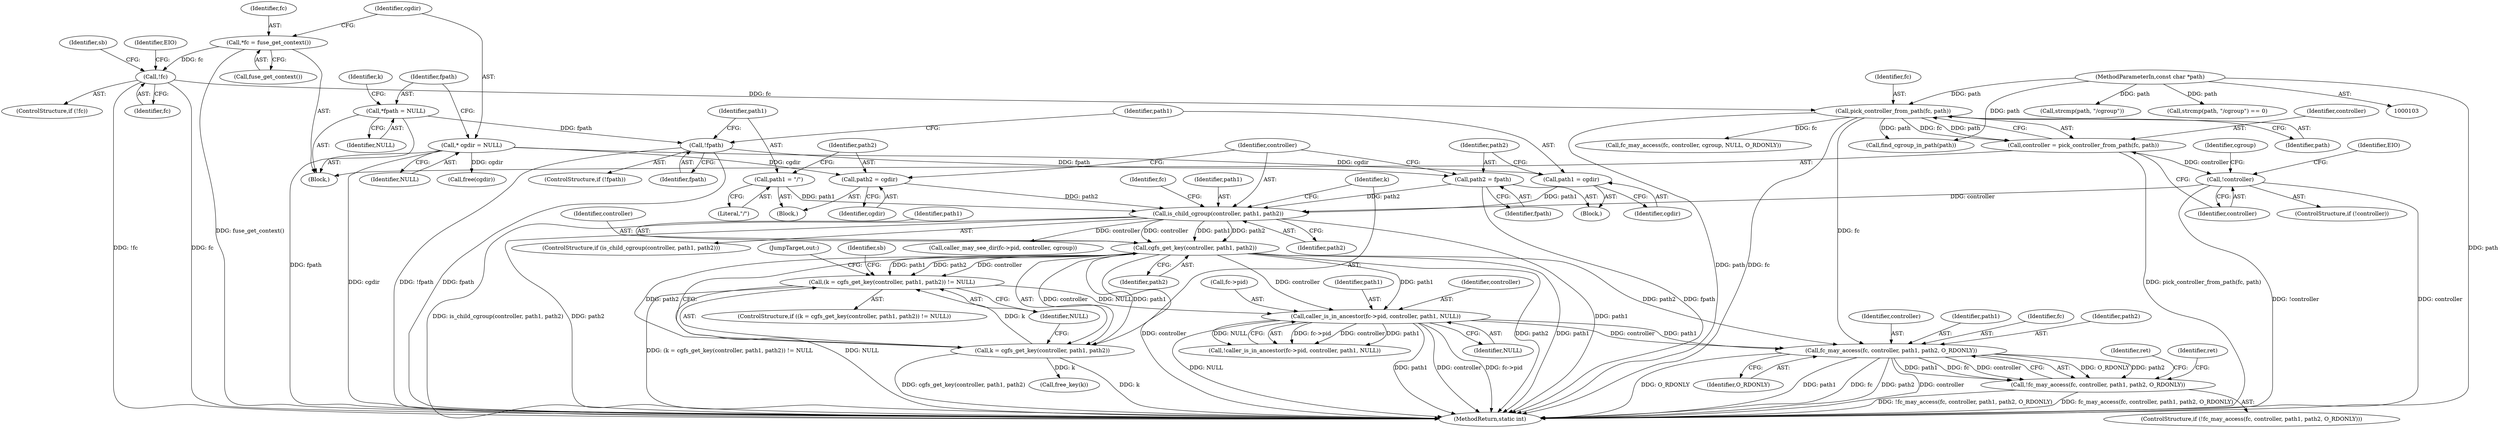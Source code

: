 digraph "0_lxcfs_a8b6c3e0537e90fba3c55910fd1b7229d54a60a7_0@pointer" {
"1000437" [label="(Call,fc_may_access(fc, controller, path1, path2, O_RDONLY))"];
"1000207" [label="(Call,pick_controller_from_path(fc, path))"];
"1000137" [label="(Call,!fc)"];
"1000109" [label="(Call,*fc = fuse_get_context())"];
"1000104" [label="(MethodParameterIn,const char *path)"];
"1000422" [label="(Call,caller_is_in_ancestor(fc->pid, controller, path1, NULL))"];
"1000379" [label="(Call,cgfs_get_key(controller, path1, path2))"];
"1000263" [label="(Call,is_child_cgroup(controller, path1, path2))"];
"1000211" [label="(Call,!controller)"];
"1000205" [label="(Call,controller = pick_controller_from_path(fc, path))"];
"1000256" [label="(Call,path1 = cgdir)"];
"1000113" [label="(Call,* cgdir = NULL)"];
"1000248" [label="(Call,path1 = \"/\")"];
"1000259" [label="(Call,path2 = fpath)"];
"1000245" [label="(Call,!fpath)"];
"1000117" [label="(Call,*fpath = NULL)"];
"1000251" [label="(Call,path2 = cgdir)"];
"1000376" [label="(Call,(k = cgfs_get_key(controller, path1, path2)) != NULL)"];
"1000377" [label="(Call,k = cgfs_get_key(controller, path1, path2))"];
"1000436" [label="(Call,!fc_may_access(fc, controller, path1, path2, O_RDONLY))"];
"1000421" [label="(Call,!caller_is_in_ancestor(fc->pid, controller, path1, NULL))"];
"1000439" [label="(Identifier,controller)"];
"1000381" [label="(Identifier,path1)"];
"1000266" [label="(Identifier,path2)"];
"1000262" [label="(ControlStructure,if (is_child_cgroup(controller, path1, path2)))"];
"1000205" [label="(Call,controller = pick_controller_from_path(fc, path))"];
"1000310" [label="(Call,fc_may_access(fc, controller, cgroup, NULL, O_RDONLY))"];
"1000109" [label="(Call,*fc = fuse_get_context())"];
"1000186" [label="(Call,strcmp(path, \"/cgroup\"))"];
"1000445" [label="(Identifier,ret)"];
"1000426" [label="(Identifier,controller)"];
"1000257" [label="(Identifier,path1)"];
"1000208" [label="(Identifier,fc)"];
"1000110" [label="(Identifier,fc)"];
"1000270" [label="(Call,caller_may_see_dir(fc->pid, controller, cgroup))"];
"1000119" [label="(Identifier,NULL)"];
"1000440" [label="(Identifier,path1)"];
"1000211" [label="(Call,!controller)"];
"1000256" [label="(Call,path1 = cgdir)"];
"1000435" [label="(ControlStructure,if (!fc_may_access(fc, controller, path1, path2, O_RDONLY)))"];
"1000143" [label="(Identifier,sb)"];
"1000250" [label="(Literal,\"/\")"];
"1000258" [label="(Identifier,cgdir)"];
"1000375" [label="(ControlStructure,if ((k = cgfs_get_key(controller, path1, path2)) != NULL))"];
"1000457" [label="(MethodReturn,static int)"];
"1000263" [label="(Call,is_child_cgroup(controller, path1, path2))"];
"1000377" [label="(Call,k = cgfs_get_key(controller, path1, path2))"];
"1000255" [label="(Block,)"];
"1000382" [label="(Identifier,path2)"];
"1000450" [label="(Identifier,ret)"];
"1000246" [label="(Identifier,fpath)"];
"1000113" [label="(Call,* cgdir = NULL)"];
"1000380" [label="(Identifier,controller)"];
"1000387" [label="(Identifier,sb)"];
"1000185" [label="(Call,strcmp(path, \"/cgroup\") == 0)"];
"1000249" [label="(Identifier,path1)"];
"1000137" [label="(Call,!fc)"];
"1000117" [label="(Call,*fpath = NULL)"];
"1000111" [label="(Call,fuse_get_context())"];
"1000217" [label="(Identifier,cgroup)"];
"1000215" [label="(Identifier,EIO)"];
"1000104" [label="(MethodParameterIn,const char *path)"];
"1000453" [label="(Call,free(cgdir))"];
"1000437" [label="(Call,fc_may_access(fc, controller, path1, path2, O_RDONLY))"];
"1000244" [label="(ControlStructure,if (!fpath))"];
"1000452" [label="(JumpTarget,out:)"];
"1000423" [label="(Call,fc->pid)"];
"1000248" [label="(Call,path1 = \"/\")"];
"1000114" [label="(Identifier,cgdir)"];
"1000124" [label="(Identifier,k)"];
"1000138" [label="(Identifier,fc)"];
"1000272" [label="(Identifier,fc)"];
"1000261" [label="(Identifier,fpath)"];
"1000379" [label="(Call,cgfs_get_key(controller, path1, path2))"];
"1000251" [label="(Call,path2 = cgdir)"];
"1000206" [label="(Identifier,controller)"];
"1000115" [label="(Identifier,NULL)"];
"1000210" [label="(ControlStructure,if (!controller))"];
"1000264" [label="(Identifier,controller)"];
"1000253" [label="(Identifier,cgdir)"];
"1000265" [label="(Identifier,path1)"];
"1000245" [label="(Call,!fpath)"];
"1000383" [label="(Identifier,NULL)"];
"1000209" [label="(Identifier,path)"];
"1000442" [label="(Identifier,O_RDONLY)"];
"1000136" [label="(ControlStructure,if (!fc))"];
"1000438" [label="(Identifier,fc)"];
"1000441" [label="(Identifier,path2)"];
"1000252" [label="(Identifier,path2)"];
"1000212" [label="(Identifier,controller)"];
"1000422" [label="(Call,caller_is_in_ancestor(fc->pid, controller, path1, NULL))"];
"1000378" [label="(Identifier,k)"];
"1000427" [label="(Identifier,path1)"];
"1000218" [label="(Call,find_cgroup_in_path(path))"];
"1000207" [label="(Call,pick_controller_from_path(fc, path))"];
"1000418" [label="(Call,free_key(k))"];
"1000118" [label="(Identifier,fpath)"];
"1000141" [label="(Identifier,EIO)"];
"1000247" [label="(Block,)"];
"1000259" [label="(Call,path2 = fpath)"];
"1000428" [label="(Identifier,NULL)"];
"1000106" [label="(Block,)"];
"1000436" [label="(Call,!fc_may_access(fc, controller, path1, path2, O_RDONLY))"];
"1000260" [label="(Identifier,path2)"];
"1000376" [label="(Call,(k = cgfs_get_key(controller, path1, path2)) != NULL)"];
"1000437" -> "1000436"  [label="AST: "];
"1000437" -> "1000442"  [label="CFG: "];
"1000438" -> "1000437"  [label="AST: "];
"1000439" -> "1000437"  [label="AST: "];
"1000440" -> "1000437"  [label="AST: "];
"1000441" -> "1000437"  [label="AST: "];
"1000442" -> "1000437"  [label="AST: "];
"1000436" -> "1000437"  [label="CFG: "];
"1000437" -> "1000457"  [label="DDG: O_RDONLY"];
"1000437" -> "1000457"  [label="DDG: path1"];
"1000437" -> "1000457"  [label="DDG: fc"];
"1000437" -> "1000457"  [label="DDG: path2"];
"1000437" -> "1000457"  [label="DDG: controller"];
"1000437" -> "1000436"  [label="DDG: O_RDONLY"];
"1000437" -> "1000436"  [label="DDG: path2"];
"1000437" -> "1000436"  [label="DDG: path1"];
"1000437" -> "1000436"  [label="DDG: fc"];
"1000437" -> "1000436"  [label="DDG: controller"];
"1000207" -> "1000437"  [label="DDG: fc"];
"1000422" -> "1000437"  [label="DDG: controller"];
"1000422" -> "1000437"  [label="DDG: path1"];
"1000379" -> "1000437"  [label="DDG: path2"];
"1000207" -> "1000205"  [label="AST: "];
"1000207" -> "1000209"  [label="CFG: "];
"1000208" -> "1000207"  [label="AST: "];
"1000209" -> "1000207"  [label="AST: "];
"1000205" -> "1000207"  [label="CFG: "];
"1000207" -> "1000457"  [label="DDG: path"];
"1000207" -> "1000457"  [label="DDG: fc"];
"1000207" -> "1000205"  [label="DDG: fc"];
"1000207" -> "1000205"  [label="DDG: path"];
"1000137" -> "1000207"  [label="DDG: fc"];
"1000104" -> "1000207"  [label="DDG: path"];
"1000207" -> "1000218"  [label="DDG: path"];
"1000207" -> "1000310"  [label="DDG: fc"];
"1000137" -> "1000136"  [label="AST: "];
"1000137" -> "1000138"  [label="CFG: "];
"1000138" -> "1000137"  [label="AST: "];
"1000141" -> "1000137"  [label="CFG: "];
"1000143" -> "1000137"  [label="CFG: "];
"1000137" -> "1000457"  [label="DDG: fc"];
"1000137" -> "1000457"  [label="DDG: !fc"];
"1000109" -> "1000137"  [label="DDG: fc"];
"1000109" -> "1000106"  [label="AST: "];
"1000109" -> "1000111"  [label="CFG: "];
"1000110" -> "1000109"  [label="AST: "];
"1000111" -> "1000109"  [label="AST: "];
"1000114" -> "1000109"  [label="CFG: "];
"1000109" -> "1000457"  [label="DDG: fuse_get_context()"];
"1000104" -> "1000103"  [label="AST: "];
"1000104" -> "1000457"  [label="DDG: path"];
"1000104" -> "1000185"  [label="DDG: path"];
"1000104" -> "1000186"  [label="DDG: path"];
"1000104" -> "1000218"  [label="DDG: path"];
"1000422" -> "1000421"  [label="AST: "];
"1000422" -> "1000428"  [label="CFG: "];
"1000423" -> "1000422"  [label="AST: "];
"1000426" -> "1000422"  [label="AST: "];
"1000427" -> "1000422"  [label="AST: "];
"1000428" -> "1000422"  [label="AST: "];
"1000421" -> "1000422"  [label="CFG: "];
"1000422" -> "1000457"  [label="DDG: NULL"];
"1000422" -> "1000457"  [label="DDG: path1"];
"1000422" -> "1000457"  [label="DDG: controller"];
"1000422" -> "1000457"  [label="DDG: fc->pid"];
"1000422" -> "1000421"  [label="DDG: fc->pid"];
"1000422" -> "1000421"  [label="DDG: controller"];
"1000422" -> "1000421"  [label="DDG: path1"];
"1000422" -> "1000421"  [label="DDG: NULL"];
"1000379" -> "1000422"  [label="DDG: controller"];
"1000379" -> "1000422"  [label="DDG: path1"];
"1000376" -> "1000422"  [label="DDG: NULL"];
"1000379" -> "1000377"  [label="AST: "];
"1000379" -> "1000382"  [label="CFG: "];
"1000380" -> "1000379"  [label="AST: "];
"1000381" -> "1000379"  [label="AST: "];
"1000382" -> "1000379"  [label="AST: "];
"1000377" -> "1000379"  [label="CFG: "];
"1000379" -> "1000457"  [label="DDG: controller"];
"1000379" -> "1000457"  [label="DDG: path2"];
"1000379" -> "1000457"  [label="DDG: path1"];
"1000379" -> "1000376"  [label="DDG: controller"];
"1000379" -> "1000376"  [label="DDG: path1"];
"1000379" -> "1000376"  [label="DDG: path2"];
"1000379" -> "1000377"  [label="DDG: controller"];
"1000379" -> "1000377"  [label="DDG: path1"];
"1000379" -> "1000377"  [label="DDG: path2"];
"1000263" -> "1000379"  [label="DDG: controller"];
"1000263" -> "1000379"  [label="DDG: path1"];
"1000263" -> "1000379"  [label="DDG: path2"];
"1000263" -> "1000262"  [label="AST: "];
"1000263" -> "1000266"  [label="CFG: "];
"1000264" -> "1000263"  [label="AST: "];
"1000265" -> "1000263"  [label="AST: "];
"1000266" -> "1000263"  [label="AST: "];
"1000272" -> "1000263"  [label="CFG: "];
"1000378" -> "1000263"  [label="CFG: "];
"1000263" -> "1000457"  [label="DDG: path1"];
"1000263" -> "1000457"  [label="DDG: is_child_cgroup(controller, path1, path2)"];
"1000263" -> "1000457"  [label="DDG: path2"];
"1000211" -> "1000263"  [label="DDG: controller"];
"1000256" -> "1000263"  [label="DDG: path1"];
"1000248" -> "1000263"  [label="DDG: path1"];
"1000259" -> "1000263"  [label="DDG: path2"];
"1000251" -> "1000263"  [label="DDG: path2"];
"1000263" -> "1000270"  [label="DDG: controller"];
"1000211" -> "1000210"  [label="AST: "];
"1000211" -> "1000212"  [label="CFG: "];
"1000212" -> "1000211"  [label="AST: "];
"1000215" -> "1000211"  [label="CFG: "];
"1000217" -> "1000211"  [label="CFG: "];
"1000211" -> "1000457"  [label="DDG: controller"];
"1000211" -> "1000457"  [label="DDG: !controller"];
"1000205" -> "1000211"  [label="DDG: controller"];
"1000205" -> "1000106"  [label="AST: "];
"1000206" -> "1000205"  [label="AST: "];
"1000212" -> "1000205"  [label="CFG: "];
"1000205" -> "1000457"  [label="DDG: pick_controller_from_path(fc, path)"];
"1000256" -> "1000255"  [label="AST: "];
"1000256" -> "1000258"  [label="CFG: "];
"1000257" -> "1000256"  [label="AST: "];
"1000258" -> "1000256"  [label="AST: "];
"1000260" -> "1000256"  [label="CFG: "];
"1000113" -> "1000256"  [label="DDG: cgdir"];
"1000113" -> "1000106"  [label="AST: "];
"1000113" -> "1000115"  [label="CFG: "];
"1000114" -> "1000113"  [label="AST: "];
"1000115" -> "1000113"  [label="AST: "];
"1000118" -> "1000113"  [label="CFG: "];
"1000113" -> "1000457"  [label="DDG: cgdir"];
"1000113" -> "1000251"  [label="DDG: cgdir"];
"1000113" -> "1000453"  [label="DDG: cgdir"];
"1000248" -> "1000247"  [label="AST: "];
"1000248" -> "1000250"  [label="CFG: "];
"1000249" -> "1000248"  [label="AST: "];
"1000250" -> "1000248"  [label="AST: "];
"1000252" -> "1000248"  [label="CFG: "];
"1000259" -> "1000255"  [label="AST: "];
"1000259" -> "1000261"  [label="CFG: "];
"1000260" -> "1000259"  [label="AST: "];
"1000261" -> "1000259"  [label="AST: "];
"1000264" -> "1000259"  [label="CFG: "];
"1000259" -> "1000457"  [label="DDG: fpath"];
"1000245" -> "1000259"  [label="DDG: fpath"];
"1000245" -> "1000244"  [label="AST: "];
"1000245" -> "1000246"  [label="CFG: "];
"1000246" -> "1000245"  [label="AST: "];
"1000249" -> "1000245"  [label="CFG: "];
"1000257" -> "1000245"  [label="CFG: "];
"1000245" -> "1000457"  [label="DDG: !fpath"];
"1000245" -> "1000457"  [label="DDG: fpath"];
"1000117" -> "1000245"  [label="DDG: fpath"];
"1000117" -> "1000106"  [label="AST: "];
"1000117" -> "1000119"  [label="CFG: "];
"1000118" -> "1000117"  [label="AST: "];
"1000119" -> "1000117"  [label="AST: "];
"1000124" -> "1000117"  [label="CFG: "];
"1000117" -> "1000457"  [label="DDG: fpath"];
"1000251" -> "1000247"  [label="AST: "];
"1000251" -> "1000253"  [label="CFG: "];
"1000252" -> "1000251"  [label="AST: "];
"1000253" -> "1000251"  [label="AST: "];
"1000264" -> "1000251"  [label="CFG: "];
"1000376" -> "1000375"  [label="AST: "];
"1000376" -> "1000383"  [label="CFG: "];
"1000377" -> "1000376"  [label="AST: "];
"1000383" -> "1000376"  [label="AST: "];
"1000387" -> "1000376"  [label="CFG: "];
"1000452" -> "1000376"  [label="CFG: "];
"1000376" -> "1000457"  [label="DDG: (k = cgfs_get_key(controller, path1, path2)) != NULL"];
"1000376" -> "1000457"  [label="DDG: NULL"];
"1000377" -> "1000376"  [label="DDG: k"];
"1000378" -> "1000377"  [label="AST: "];
"1000383" -> "1000377"  [label="CFG: "];
"1000377" -> "1000457"  [label="DDG: cgfs_get_key(controller, path1, path2)"];
"1000377" -> "1000457"  [label="DDG: k"];
"1000377" -> "1000418"  [label="DDG: k"];
"1000436" -> "1000435"  [label="AST: "];
"1000445" -> "1000436"  [label="CFG: "];
"1000450" -> "1000436"  [label="CFG: "];
"1000436" -> "1000457"  [label="DDG: !fc_may_access(fc, controller, path1, path2, O_RDONLY)"];
"1000436" -> "1000457"  [label="DDG: fc_may_access(fc, controller, path1, path2, O_RDONLY)"];
}

